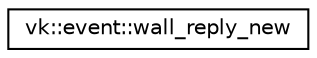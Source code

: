 digraph "Graphical Class Hierarchy"
{
 // LATEX_PDF_SIZE
  edge [fontname="Helvetica",fontsize="10",labelfontname="Helvetica",labelfontsize="10"];
  node [fontname="Helvetica",fontsize="10",shape=record];
  rankdir="LR";
  Node0 [label="vk::event::wall_reply_new",height=0.2,width=0.4,color="black", fillcolor="white", style="filled",URL="$classvk_1_1event_1_1wall__reply__new.html",tooltip="The wall_reply_new event representation."];
}

